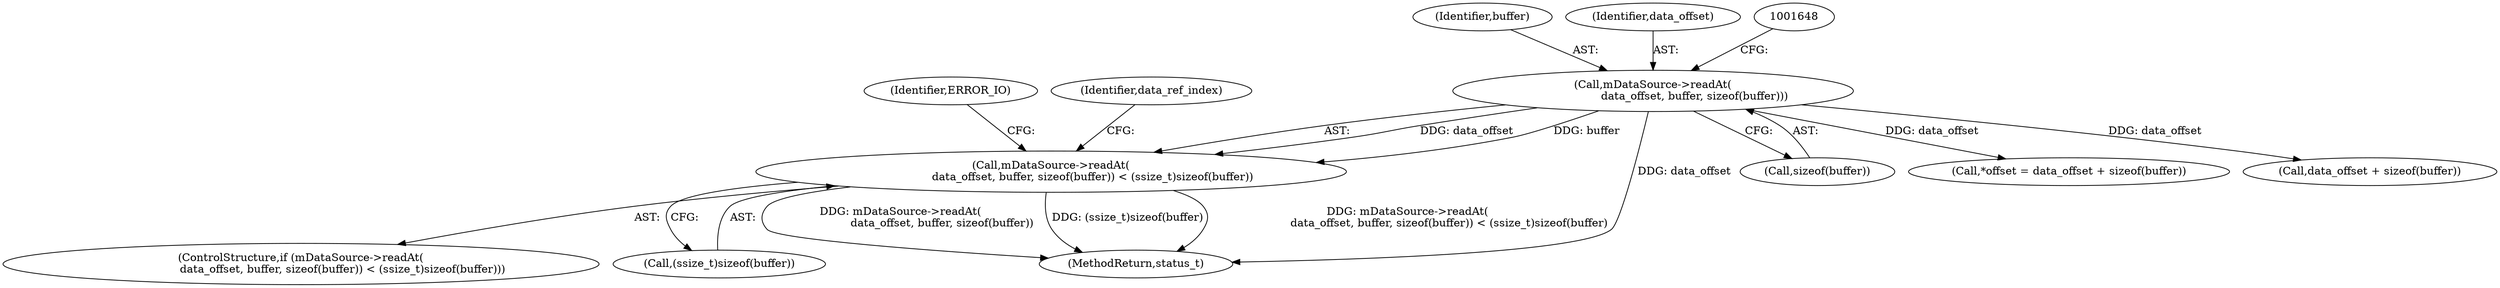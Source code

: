 digraph "0_Android_463a6f807e187828442949d1924e143cf07778c6@API" {
"1001641" [label="(Call,mDataSource->readAt(\n                        data_offset, buffer, sizeof(buffer)) < (ssize_t)sizeof(buffer))"];
"1001642" [label="(Call,mDataSource->readAt(\n                        data_offset, buffer, sizeof(buffer)))"];
"1001640" [label="(ControlStructure,if (mDataSource->readAt(\n                        data_offset, buffer, sizeof(buffer)) < (ssize_t)sizeof(buffer)))"];
"1001642" [label="(Call,mDataSource->readAt(\n                        data_offset, buffer, sizeof(buffer)))"];
"1001644" [label="(Identifier,buffer)"];
"1001647" [label="(Call,(ssize_t)sizeof(buffer))"];
"1001641" [label="(Call,mDataSource->readAt(\n                        data_offset, buffer, sizeof(buffer)) < (ssize_t)sizeof(buffer))"];
"1001645" [label="(Call,sizeof(buffer))"];
"1001722" [label="(Call,*offset = data_offset + sizeof(buffer))"];
"1001643" [label="(Identifier,data_offset)"];
"1001653" [label="(Identifier,ERROR_IO)"];
"1001656" [label="(Identifier,data_ref_index)"];
"1001725" [label="(Call,data_offset + sizeof(buffer))"];
"1002911" [label="(MethodReturn,status_t)"];
"1001641" -> "1001640"  [label="AST: "];
"1001641" -> "1001647"  [label="CFG: "];
"1001642" -> "1001641"  [label="AST: "];
"1001647" -> "1001641"  [label="AST: "];
"1001653" -> "1001641"  [label="CFG: "];
"1001656" -> "1001641"  [label="CFG: "];
"1001641" -> "1002911"  [label="DDG: mDataSource->readAt(\n                        data_offset, buffer, sizeof(buffer))"];
"1001641" -> "1002911"  [label="DDG: (ssize_t)sizeof(buffer)"];
"1001641" -> "1002911"  [label="DDG: mDataSource->readAt(\n                        data_offset, buffer, sizeof(buffer)) < (ssize_t)sizeof(buffer)"];
"1001642" -> "1001641"  [label="DDG: data_offset"];
"1001642" -> "1001641"  [label="DDG: buffer"];
"1001642" -> "1001645"  [label="CFG: "];
"1001643" -> "1001642"  [label="AST: "];
"1001644" -> "1001642"  [label="AST: "];
"1001645" -> "1001642"  [label="AST: "];
"1001648" -> "1001642"  [label="CFG: "];
"1001642" -> "1002911"  [label="DDG: data_offset"];
"1001642" -> "1001722"  [label="DDG: data_offset"];
"1001642" -> "1001725"  [label="DDG: data_offset"];
}
